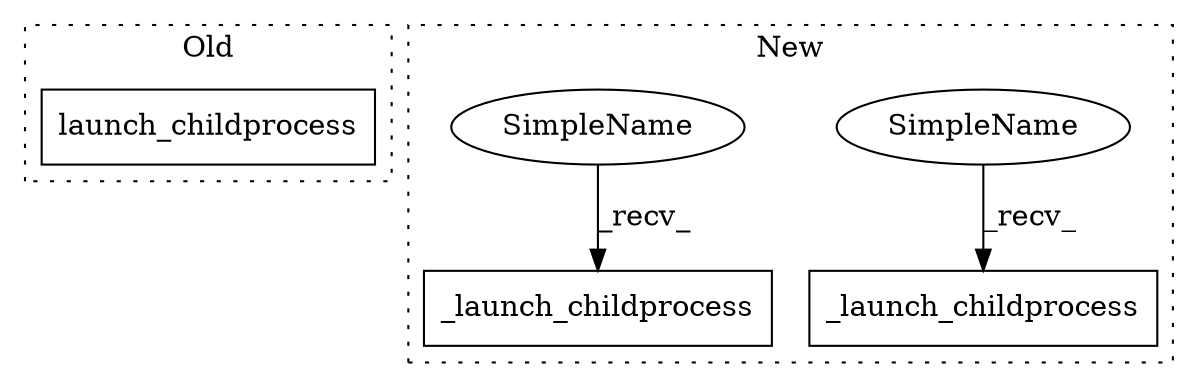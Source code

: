 digraph G {
subgraph cluster0 {
1 [label="launch_childprocess" a="32" s="58600" l="21" shape="box"];
label = "Old";
style="dotted";
}
subgraph cluster1 {
2 [label="_launch_childprocess" a="32" s="58748" l="22" shape="box"];
3 [label="_launch_childprocess" a="32" s="58787" l="22" shape="box"];
4 [label="SimpleName" a="42" s="58737" l="10" shape="ellipse"];
5 [label="SimpleName" a="42" s="58776" l="10" shape="ellipse"];
label = "New";
style="dotted";
}
4 -> 2 [label="_recv_"];
5 -> 3 [label="_recv_"];
}